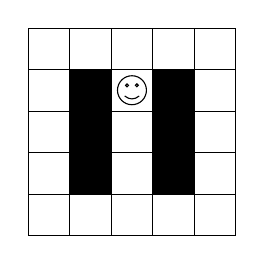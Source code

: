 \begin{tikzpicture}[x=0.75pt,y=0.75pt,yscale=-1,xscale=1]
%uncomment if require: \path (0,235); %set diagram left start at 0, and has height of 235

%Shape: Grid [id:dp7926667189539607]
\draw  [draw opacity=0] (205.67,49.33) -- (305.67,49.33) -- (305.67,149.33) -- (205.67,149.33) -- cycle ; \draw   (225.67,49.33) -- (225.67,149.33)(245.67,49.33) -- (245.67,149.33)(265.67,49.33) -- (265.67,149.33)(285.67,49.33) -- (285.67,149.33) ; \draw   (205.67,69.33) -- (305.67,69.33)(205.67,89.33) -- (305.67,89.33)(205.67,109.33) -- (305.67,109.33)(205.67,129.33) -- (305.67,129.33) ; \draw   (205.67,49.33) -- (305.67,49.33) -- (305.67,149.33) -- (205.67,149.33) -- cycle ;
%Shape: Rectangle [id:dp8391924204825284]
\draw  [fill={rgb, 255:red, 0; green, 0; blue, 0 }  ,fill opacity=1 ] (225.67,109.33) -- (245.67,109.33) -- (245.67,129.33) -- (225.67,129.33) -- cycle ;
%Shape: Rectangle [id:dp2074798919794021]
\draw  [fill={rgb, 255:red, 0; green, 0; blue, 0 }  ,fill opacity=1 ] (225.67,89.33) -- (245.67,89.33) -- (245.67,109.33) -- (225.67,109.33) -- cycle ;
%Shape: Rectangle [id:dp6068250248976063]
\draw  [fill={rgb, 255:red, 0; green, 0; blue, 0 }  ,fill opacity=1 ] (225.67,69.33) -- (245.67,69.33) -- (245.67,89.33) -- (225.67,89.33) -- cycle ;
%Shape: Rectangle [id:dp35143600318814394]
\draw  [fill={rgb, 255:red, 0; green, 0; blue, 0 }  ,fill opacity=1 ] (265.67,109.33) -- (285.67,109.33) -- (285.67,129.33) -- (265.67,129.33) -- cycle ;
%Shape: Rectangle [id:dp02419663980472353]
\draw  [fill={rgb, 255:red, 0; green, 0; blue, 0 }  ,fill opacity=1 ] (265.67,89.33) -- (285.67,89.33) -- (285.67,109.33) -- (265.67,109.33) -- cycle ;
%Shape: Rectangle [id:dp8069614076610544]
\draw  [fill={rgb, 255:red, 0; green, 0; blue, 0 }  ,fill opacity=1 ] (265.67,69.33) -- (285.67,69.33) -- (285.67,89.33) -- (265.67,89.33) -- cycle ;
%Shape: Smiley Face [id:dp11055548877169996]
\draw   (248.67,79.2) .. controls (248.67,75.35) and (251.79,72.22) .. (255.64,72.22) .. controls (259.5,72.22) and (262.62,75.35) .. (262.62,79.2) .. controls (262.62,83.05) and (259.5,86.18) .. (255.64,86.18) .. controls (251.79,86.18) and (248.67,83.05) .. (248.67,79.2) -- cycle ; \draw   (252.57,76.83) .. controls (252.57,76.44) and (252.89,76.13) .. (253.27,76.13) .. controls (253.66,76.13) and (253.97,76.44) .. (253.97,76.83) .. controls (253.97,77.21) and (253.66,77.53) .. (253.27,77.53) .. controls (252.89,77.53) and (252.57,77.21) .. (252.57,76.83) -- cycle ; \draw   (257.32,76.83) .. controls (257.32,76.44) and (257.63,76.13) .. (258.02,76.13) .. controls (258.4,76.13) and (258.71,76.44) .. (258.71,76.83) .. controls (258.71,77.21) and (258.4,77.53) .. (258.02,77.53) .. controls (257.63,77.53) and (257.32,77.21) .. (257.32,76.83) -- cycle ; \draw   (252.16,81.99) .. controls (254.48,83.85) and (256.81,83.85) .. (259.13,81.99) ;
\end{tikzpicture}
